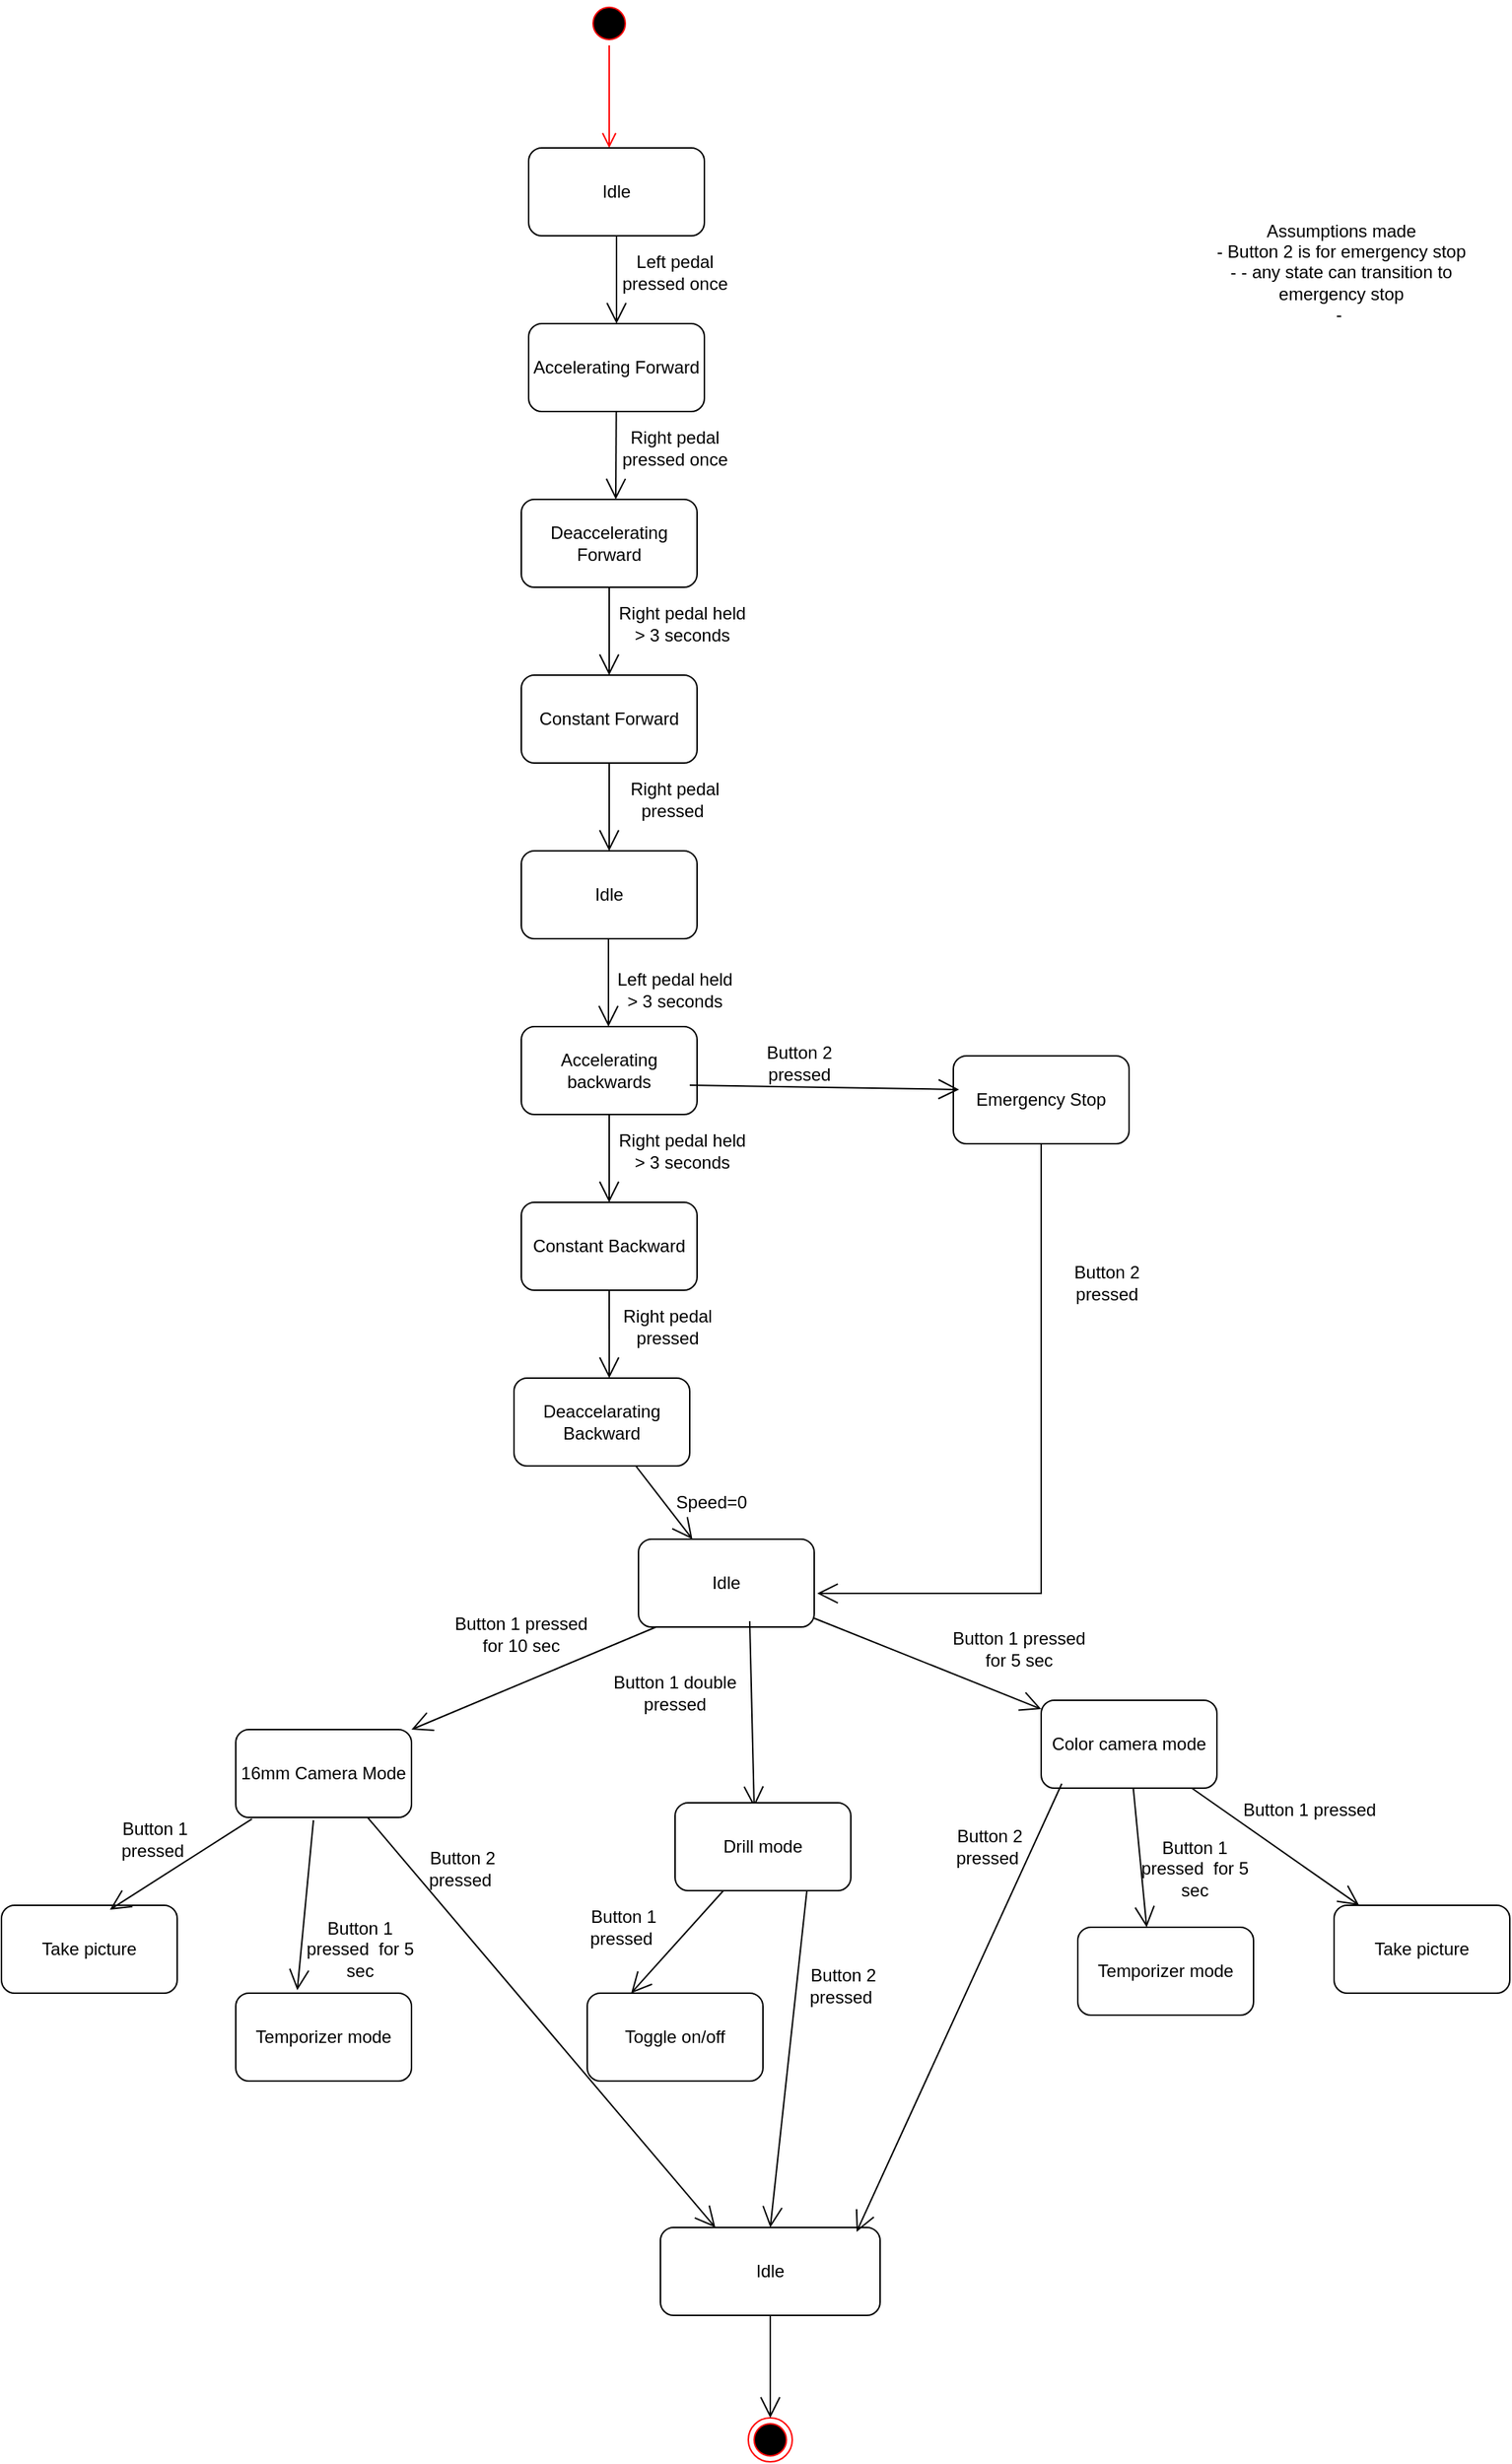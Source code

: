 <mxfile version="24.8.4">
  <diagram name="Page-1" id="_HJv9iC_N_m42WFirWRR">
    <mxGraphModel dx="2284" dy="688" grid="1" gridSize="10" guides="1" tooltips="1" connect="1" arrows="1" fold="1" page="1" pageScale="1" pageWidth="850" pageHeight="1100" math="0" shadow="0">
      <root>
        <mxCell id="0" />
        <mxCell id="1" parent="0" />
        <mxCell id="3E58UIc-xbGT09Q-NaPW-3" value="" style="ellipse;html=1;shape=startState;fillColor=#000000;strokeColor=#ff0000;" parent="1" vertex="1">
          <mxGeometry x="180" y="20" width="30" height="30" as="geometry" />
        </mxCell>
        <mxCell id="3E58UIc-xbGT09Q-NaPW-4" value="" style="edgeStyle=orthogonalEdgeStyle;html=1;verticalAlign=bottom;endArrow=open;endSize=8;strokeColor=#ff0000;rounded=0;" parent="1" source="3E58UIc-xbGT09Q-NaPW-3" edge="1">
          <mxGeometry relative="1" as="geometry">
            <mxPoint x="195" y="120" as="targetPoint" />
          </mxGeometry>
        </mxCell>
        <mxCell id="3E58UIc-xbGT09Q-NaPW-5" value="" style="ellipse;html=1;shape=endState;fillColor=#000000;strokeColor=#ff0000;" parent="1" vertex="1">
          <mxGeometry x="290" y="1670" width="30" height="30" as="geometry" />
        </mxCell>
        <mxCell id="3E58UIc-xbGT09Q-NaPW-8" value="" style="endArrow=open;endFill=1;endSize=12;html=1;rounded=0;entryX=0.5;entryY=0;entryDx=0;entryDy=0;" parent="1" target="3E58UIc-xbGT09Q-NaPW-11" edge="1">
          <mxGeometry width="160" relative="1" as="geometry">
            <mxPoint x="200" y="180" as="sourcePoint" />
            <mxPoint x="200" y="240" as="targetPoint" />
          </mxGeometry>
        </mxCell>
        <mxCell id="3E58UIc-xbGT09Q-NaPW-9" value="Left pedal pressed once" style="text;html=1;align=center;verticalAlign=middle;whiteSpace=wrap;rounded=0;" parent="1" vertex="1">
          <mxGeometry x="200" y="190" width="80" height="30" as="geometry" />
        </mxCell>
        <mxCell id="3E58UIc-xbGT09Q-NaPW-10" value="Idle" style="rounded=1;whiteSpace=wrap;html=1;" parent="1" vertex="1">
          <mxGeometry x="140" y="120" width="120" height="60" as="geometry" />
        </mxCell>
        <mxCell id="3E58UIc-xbGT09Q-NaPW-11" value="Accelerating Forward" style="rounded=1;whiteSpace=wrap;html=1;" parent="1" vertex="1">
          <mxGeometry x="140" y="240" width="120" height="60" as="geometry" />
        </mxCell>
        <mxCell id="3E58UIc-xbGT09Q-NaPW-17" value="" style="endArrow=open;endFill=1;endSize=12;html=1;rounded=0;entryX=0.5;entryY=0;entryDx=0;entryDy=0;" parent="1" source="3E58UIc-xbGT09Q-NaPW-11" edge="1">
          <mxGeometry width="160" relative="1" as="geometry">
            <mxPoint x="199.5" y="300" as="sourcePoint" />
            <mxPoint x="199.5" y="360" as="targetPoint" />
          </mxGeometry>
        </mxCell>
        <mxCell id="3E58UIc-xbGT09Q-NaPW-18" value="Deaccelerating Forward" style="rounded=1;whiteSpace=wrap;html=1;" parent="1" vertex="1">
          <mxGeometry x="135" y="360" width="120" height="60" as="geometry" />
        </mxCell>
        <mxCell id="3E58UIc-xbGT09Q-NaPW-19" value="Right pedal pressed once" style="text;html=1;align=center;verticalAlign=middle;whiteSpace=wrap;rounded=0;" parent="1" vertex="1">
          <mxGeometry x="200" y="310" width="80" height="30" as="geometry" />
        </mxCell>
        <mxCell id="3E58UIc-xbGT09Q-NaPW-20" value="" style="endArrow=open;endFill=1;endSize=12;html=1;rounded=0;" parent="1" source="3E58UIc-xbGT09Q-NaPW-18" edge="1">
          <mxGeometry width="160" relative="1" as="geometry">
            <mxPoint x="200" y="420" as="sourcePoint" />
            <mxPoint x="195" y="480" as="targetPoint" />
          </mxGeometry>
        </mxCell>
        <mxCell id="3E58UIc-xbGT09Q-NaPW-21" value="Constant Forward" style="rounded=1;whiteSpace=wrap;html=1;" parent="1" vertex="1">
          <mxGeometry x="135" y="480" width="120" height="60" as="geometry" />
        </mxCell>
        <mxCell id="3E58UIc-xbGT09Q-NaPW-22" value="Right pedal held &amp;gt; 3 seconds" style="text;html=1;align=center;verticalAlign=middle;whiteSpace=wrap;rounded=0;" parent="1" vertex="1">
          <mxGeometry x="200" y="430" width="90" height="30" as="geometry" />
        </mxCell>
        <mxCell id="3E58UIc-xbGT09Q-NaPW-23" value="" style="endArrow=open;endFill=1;endSize=12;html=1;rounded=0;entryX=0.5;entryY=0;entryDx=0;entryDy=0;" parent="1" source="3E58UIc-xbGT09Q-NaPW-21" target="3E58UIc-xbGT09Q-NaPW-25" edge="1">
          <mxGeometry width="160" relative="1" as="geometry">
            <mxPoint x="194.5" y="540" as="sourcePoint" />
            <mxPoint x="190" y="610" as="targetPoint" />
          </mxGeometry>
        </mxCell>
        <mxCell id="3E58UIc-xbGT09Q-NaPW-24" value="Right pedal pressed&amp;nbsp;" style="text;html=1;align=center;verticalAlign=middle;whiteSpace=wrap;rounded=0;" parent="1" vertex="1">
          <mxGeometry x="200" y="550" width="80" height="30" as="geometry" />
        </mxCell>
        <mxCell id="3E58UIc-xbGT09Q-NaPW-25" value="Idle" style="rounded=1;whiteSpace=wrap;html=1;" parent="1" vertex="1">
          <mxGeometry x="135" y="600" width="120" height="60" as="geometry" />
        </mxCell>
        <mxCell id="3E58UIc-xbGT09Q-NaPW-26" value="" style="endArrow=open;endFill=1;endSize=12;html=1;rounded=0;entryX=0.5;entryY=0;entryDx=0;entryDy=0;" parent="1" edge="1">
          <mxGeometry width="160" relative="1" as="geometry">
            <mxPoint x="194.5" y="660" as="sourcePoint" />
            <mxPoint x="194.5" y="720" as="targetPoint" />
          </mxGeometry>
        </mxCell>
        <mxCell id="3E58UIc-xbGT09Q-NaPW-27" value="Left pedal held &amp;gt; 3 seconds" style="text;html=1;align=center;verticalAlign=middle;whiteSpace=wrap;rounded=0;" parent="1" vertex="1">
          <mxGeometry x="195" y="680" width="90" height="30" as="geometry" />
        </mxCell>
        <mxCell id="3E58UIc-xbGT09Q-NaPW-28" value="Accelerating backwards" style="rounded=1;whiteSpace=wrap;html=1;" parent="1" vertex="1">
          <mxGeometry x="135" y="720" width="120" height="60" as="geometry" />
        </mxCell>
        <mxCell id="3E58UIc-xbGT09Q-NaPW-29" value="Right pedal held &amp;gt; 3 seconds" style="text;html=1;align=center;verticalAlign=middle;whiteSpace=wrap;rounded=0;" parent="1" vertex="1">
          <mxGeometry x="200" y="790" width="90" height="30" as="geometry" />
        </mxCell>
        <mxCell id="3E58UIc-xbGT09Q-NaPW-30" value="" style="endArrow=open;endFill=1;endSize=12;html=1;rounded=0;entryX=0.5;entryY=0;entryDx=0;entryDy=0;" parent="1" source="3E58UIc-xbGT09Q-NaPW-28" target="3E58UIc-xbGT09Q-NaPW-33" edge="1">
          <mxGeometry width="160" relative="1" as="geometry">
            <mxPoint x="194.5" y="780" as="sourcePoint" />
            <mxPoint x="194.5" y="840" as="targetPoint" />
          </mxGeometry>
        </mxCell>
        <mxCell id="3E58UIc-xbGT09Q-NaPW-33" value="Constant Backward" style="rounded=1;whiteSpace=wrap;html=1;" parent="1" vertex="1">
          <mxGeometry x="135" y="840" width="120" height="60" as="geometry" />
        </mxCell>
        <mxCell id="3E58UIc-xbGT09Q-NaPW-34" value="" style="endArrow=open;endFill=1;endSize=12;html=1;rounded=0;entryX=0.542;entryY=0;entryDx=0;entryDy=0;entryPerimeter=0;" parent="1" target="3E58UIc-xbGT09Q-NaPW-36" edge="1">
          <mxGeometry width="160" relative="1" as="geometry">
            <mxPoint x="195" y="900" as="sourcePoint" />
            <mxPoint x="195" y="960" as="targetPoint" />
          </mxGeometry>
        </mxCell>
        <mxCell id="3E58UIc-xbGT09Q-NaPW-35" value="Right pedal pressed" style="text;html=1;align=center;verticalAlign=middle;whiteSpace=wrap;rounded=0;" parent="1" vertex="1">
          <mxGeometry x="190" y="910" width="90" height="30" as="geometry" />
        </mxCell>
        <mxCell id="3E58UIc-xbGT09Q-NaPW-36" value="Deaccelarating Backward" style="rounded=1;whiteSpace=wrap;html=1;" parent="1" vertex="1">
          <mxGeometry x="130" y="960" width="120" height="60" as="geometry" />
        </mxCell>
        <mxCell id="3E58UIc-xbGT09Q-NaPW-37" value="" style="endArrow=open;endFill=1;endSize=12;html=1;rounded=0;" parent="1" source="3E58UIc-xbGT09Q-NaPW-36" target="3E58UIc-xbGT09Q-NaPW-40" edge="1">
          <mxGeometry width="160" relative="1" as="geometry">
            <mxPoint x="195" y="1020" as="sourcePoint" />
            <mxPoint x="190" y="1070" as="targetPoint" />
          </mxGeometry>
        </mxCell>
        <mxCell id="3E58UIc-xbGT09Q-NaPW-39" value="Speed=0" style="text;html=1;align=center;verticalAlign=middle;whiteSpace=wrap;rounded=0;" parent="1" vertex="1">
          <mxGeometry x="220" y="1030" width="90" height="30" as="geometry" />
        </mxCell>
        <mxCell id="3E58UIc-xbGT09Q-NaPW-40" value="Idle" style="rounded=1;whiteSpace=wrap;html=1;" parent="1" vertex="1">
          <mxGeometry x="215" y="1070" width="120" height="60" as="geometry" />
        </mxCell>
        <mxCell id="3E58UIc-xbGT09Q-NaPW-42" value="" style="endArrow=open;endFill=1;endSize=12;html=1;rounded=0;" parent="1" source="3E58UIc-xbGT09Q-NaPW-40" target="P2rx0yYDD2kP8diz2Cj--2" edge="1">
          <mxGeometry width="160" relative="1" as="geometry">
            <mxPoint x="189" y="1130" as="sourcePoint" />
            <mxPoint x="190" y="1180" as="targetPoint" />
          </mxGeometry>
        </mxCell>
        <mxCell id="3E58UIc-xbGT09Q-NaPW-43" value="Emergency Stop" style="rounded=1;whiteSpace=wrap;html=1;" parent="1" vertex="1">
          <mxGeometry x="430" y="740" width="120" height="60" as="geometry" />
        </mxCell>
        <mxCell id="3E58UIc-xbGT09Q-NaPW-44" value="" style="endArrow=open;endFill=1;endSize=12;html=1;rounded=0;entryX=0.033;entryY=0.383;entryDx=0;entryDy=0;entryPerimeter=0;" parent="1" target="3E58UIc-xbGT09Q-NaPW-43" edge="1">
          <mxGeometry width="160" relative="1" as="geometry">
            <mxPoint x="250" y="760" as="sourcePoint" />
            <mxPoint x="415" y="760" as="targetPoint" />
          </mxGeometry>
        </mxCell>
        <mxCell id="3E58UIc-xbGT09Q-NaPW-45" value="Button 2 pressed" style="text;html=1;align=center;verticalAlign=middle;whiteSpace=wrap;rounded=0;" parent="1" vertex="1">
          <mxGeometry x="280" y="730" width="90" height="30" as="geometry" />
        </mxCell>
        <mxCell id="3E58UIc-xbGT09Q-NaPW-46" value="" style="endArrow=open;endFill=1;endSize=12;html=1;rounded=0;entryX=1.017;entryY=0.617;entryDx=0;entryDy=0;entryPerimeter=0;" parent="1" source="3E58UIc-xbGT09Q-NaPW-43" target="3E58UIc-xbGT09Q-NaPW-40" edge="1">
          <mxGeometry width="160" relative="1" as="geometry">
            <mxPoint x="489.5" y="800" as="sourcePoint" />
            <mxPoint x="489.5" y="860" as="targetPoint" />
            <Array as="points">
              <mxPoint x="490" y="1107" />
            </Array>
          </mxGeometry>
        </mxCell>
        <mxCell id="3E58UIc-xbGT09Q-NaPW-48" value="Button 2 pressed" style="text;html=1;align=center;verticalAlign=middle;whiteSpace=wrap;rounded=0;" parent="1" vertex="1">
          <mxGeometry x="490" y="880" width="90" height="30" as="geometry" />
        </mxCell>
        <mxCell id="3E58UIc-xbGT09Q-NaPW-49" value="Assumptions made&lt;div&gt;- Button 2 is for emergency stop&lt;/div&gt;&lt;div&gt;- - any state can transition to emergency stop&lt;/div&gt;&lt;div&gt;-&amp;nbsp;&lt;/div&gt;" style="text;html=1;align=center;verticalAlign=middle;whiteSpace=wrap;rounded=0;" parent="1" vertex="1">
          <mxGeometry x="600" y="170" width="190" height="70" as="geometry" />
        </mxCell>
        <mxCell id="P2rx0yYDD2kP8diz2Cj--1" value="Button 1 pressed for 5 sec" style="text;html=1;align=center;verticalAlign=middle;whiteSpace=wrap;rounded=0;" vertex="1" parent="1">
          <mxGeometry x="420" y="1130" width="110" height="30" as="geometry" />
        </mxCell>
        <mxCell id="P2rx0yYDD2kP8diz2Cj--2" value="Color camera mode" style="rounded=1;whiteSpace=wrap;html=1;" vertex="1" parent="1">
          <mxGeometry x="490" y="1180" width="120" height="60" as="geometry" />
        </mxCell>
        <mxCell id="P2rx0yYDD2kP8diz2Cj--3" value="Button 1 pressed&amp;nbsp;" style="text;html=1;align=center;verticalAlign=middle;whiteSpace=wrap;rounded=0;" vertex="1" parent="1">
          <mxGeometry x="620" y="1240" width="110" height="30" as="geometry" />
        </mxCell>
        <mxCell id="P2rx0yYDD2kP8diz2Cj--4" value="" style="endArrow=open;endFill=1;endSize=12;html=1;rounded=0;" edge="1" parent="1" source="P2rx0yYDD2kP8diz2Cj--2" target="P2rx0yYDD2kP8diz2Cj--5">
          <mxGeometry width="160" relative="1" as="geometry">
            <mxPoint x="189" y="1240" as="sourcePoint" />
            <mxPoint x="189" y="1290" as="targetPoint" />
          </mxGeometry>
        </mxCell>
        <mxCell id="P2rx0yYDD2kP8diz2Cj--5" value="Take picture" style="rounded=1;whiteSpace=wrap;html=1;" vertex="1" parent="1">
          <mxGeometry x="690" y="1320" width="120" height="60" as="geometry" />
        </mxCell>
        <mxCell id="P2rx0yYDD2kP8diz2Cj--6" value="" style="endArrow=open;endFill=1;endSize=12;html=1;rounded=0;exitX=0.1;exitY=1;exitDx=0;exitDy=0;exitPerimeter=0;entryX=1;entryY=0;entryDx=0;entryDy=0;" edge="1" parent="1" source="3E58UIc-xbGT09Q-NaPW-40" target="P2rx0yYDD2kP8diz2Cj--7">
          <mxGeometry width="160" relative="1" as="geometry">
            <mxPoint x="260" y="1139" as="sourcePoint" />
            <mxPoint x="70" y="1200" as="targetPoint" />
          </mxGeometry>
        </mxCell>
        <mxCell id="P2rx0yYDD2kP8diz2Cj--7" value="16mm Camera Mode" style="rounded=1;whiteSpace=wrap;html=1;" vertex="1" parent="1">
          <mxGeometry x="-60" y="1200" width="120" height="60" as="geometry" />
        </mxCell>
        <mxCell id="P2rx0yYDD2kP8diz2Cj--8" value="Button 1 pressed for 10 sec" style="text;html=1;align=center;verticalAlign=middle;whiteSpace=wrap;rounded=0;" vertex="1" parent="1">
          <mxGeometry x="80" y="1120" width="110" height="30" as="geometry" />
        </mxCell>
        <mxCell id="P2rx0yYDD2kP8diz2Cj--9" value="" style="endArrow=open;endFill=1;endSize=12;html=1;rounded=0;exitX=0.633;exitY=0.933;exitDx=0;exitDy=0;exitPerimeter=0;entryX=0.45;entryY=0.05;entryDx=0;entryDy=0;entryPerimeter=0;" edge="1" parent="1" source="3E58UIc-xbGT09Q-NaPW-40" target="P2rx0yYDD2kP8diz2Cj--10">
          <mxGeometry width="160" relative="1" as="geometry">
            <mxPoint x="260" y="1210" as="sourcePoint" />
            <mxPoint x="206" y="1250" as="targetPoint" />
          </mxGeometry>
        </mxCell>
        <mxCell id="P2rx0yYDD2kP8diz2Cj--10" value="Drill mode" style="rounded=1;whiteSpace=wrap;html=1;" vertex="1" parent="1">
          <mxGeometry x="240" y="1250" width="120" height="60" as="geometry" />
        </mxCell>
        <mxCell id="P2rx0yYDD2kP8diz2Cj--11" value="Button 1 double pressed" style="text;html=1;align=center;verticalAlign=middle;whiteSpace=wrap;rounded=0;" vertex="1" parent="1">
          <mxGeometry x="185" y="1160" width="110" height="30" as="geometry" />
        </mxCell>
        <mxCell id="P2rx0yYDD2kP8diz2Cj--12" value="Take picture" style="rounded=1;whiteSpace=wrap;html=1;" vertex="1" parent="1">
          <mxGeometry x="-220" y="1320" width="120" height="60" as="geometry" />
        </mxCell>
        <mxCell id="P2rx0yYDD2kP8diz2Cj--13" value="Button 1 pressed&amp;nbsp;" style="text;html=1;align=center;verticalAlign=middle;whiteSpace=wrap;rounded=0;" vertex="1" parent="1">
          <mxGeometry x="-160" y="1260" width="90" height="30" as="geometry" />
        </mxCell>
        <mxCell id="P2rx0yYDD2kP8diz2Cj--14" value="" style="endArrow=open;endFill=1;endSize=12;html=1;rounded=0;entryX=0.617;entryY=0.05;entryDx=0;entryDy=0;entryPerimeter=0;exitX=0.092;exitY=1.017;exitDx=0;exitDy=0;exitPerimeter=0;" edge="1" parent="1" source="P2rx0yYDD2kP8diz2Cj--7" target="P2rx0yYDD2kP8diz2Cj--12">
          <mxGeometry width="160" relative="1" as="geometry">
            <mxPoint x="90" y="1260" as="sourcePoint" />
            <mxPoint x="90" y="1310" as="targetPoint" />
          </mxGeometry>
        </mxCell>
        <mxCell id="P2rx0yYDD2kP8diz2Cj--15" value="Button 1 pressed&amp;nbsp; for 5 sec" style="text;html=1;align=center;verticalAlign=middle;whiteSpace=wrap;rounded=0;" vertex="1" parent="1">
          <mxGeometry x="-20" y="1335" width="90" height="30" as="geometry" />
        </mxCell>
        <mxCell id="P2rx0yYDD2kP8diz2Cj--16" value="Temporizer mode" style="rounded=1;whiteSpace=wrap;html=1;" vertex="1" parent="1">
          <mxGeometry x="-60" y="1380" width="120" height="60" as="geometry" />
        </mxCell>
        <mxCell id="P2rx0yYDD2kP8diz2Cj--17" value="" style="endArrow=open;endFill=1;endSize=12;html=1;rounded=0;entryX=0.35;entryY=-0.033;entryDx=0;entryDy=0;entryPerimeter=0;exitX=0.442;exitY=1.033;exitDx=0;exitDy=0;exitPerimeter=0;" edge="1" parent="1" source="P2rx0yYDD2kP8diz2Cj--7" target="P2rx0yYDD2kP8diz2Cj--16">
          <mxGeometry width="160" relative="1" as="geometry">
            <mxPoint x="27" y="1310" as="sourcePoint" />
            <mxPoint x="-70" y="1372" as="targetPoint" />
          </mxGeometry>
        </mxCell>
        <mxCell id="P2rx0yYDD2kP8diz2Cj--18" value="" style="endArrow=open;endFill=1;endSize=12;html=1;rounded=0;exitX=0.75;exitY=1;exitDx=0;exitDy=0;entryX=0.25;entryY=0;entryDx=0;entryDy=0;" edge="1" parent="1" source="P2rx0yYDD2kP8diz2Cj--7" target="P2rx0yYDD2kP8diz2Cj--19">
          <mxGeometry width="160" relative="1" as="geometry">
            <mxPoint x="51" y="1260" as="sourcePoint" />
            <mxPoint x="120" y="1330" as="targetPoint" />
          </mxGeometry>
        </mxCell>
        <mxCell id="P2rx0yYDD2kP8diz2Cj--19" value="Idle" style="rounded=1;whiteSpace=wrap;html=1;" vertex="1" parent="1">
          <mxGeometry x="230" y="1540" width="150" height="60" as="geometry" />
        </mxCell>
        <mxCell id="P2rx0yYDD2kP8diz2Cj--20" value="Button 2 pressed&amp;nbsp;" style="text;html=1;align=center;verticalAlign=middle;whiteSpace=wrap;rounded=0;" vertex="1" parent="1">
          <mxGeometry x="50" y="1280" width="90" height="30" as="geometry" />
        </mxCell>
        <mxCell id="P2rx0yYDD2kP8diz2Cj--21" value="Button 1 pressed&amp;nbsp; for 5 sec" style="text;html=1;align=center;verticalAlign=middle;whiteSpace=wrap;rounded=0;" vertex="1" parent="1">
          <mxGeometry x="550" y="1280" width="90" height="30" as="geometry" />
        </mxCell>
        <mxCell id="P2rx0yYDD2kP8diz2Cj--22" value="" style="endArrow=open;endFill=1;endSize=12;html=1;rounded=0;entryX=0.392;entryY=0;entryDx=0;entryDy=0;entryPerimeter=0;" edge="1" parent="1" source="P2rx0yYDD2kP8diz2Cj--2" target="P2rx0yYDD2kP8diz2Cj--23">
          <mxGeometry width="160" relative="1" as="geometry">
            <mxPoint x="550" y="1240" as="sourcePoint" />
            <mxPoint x="560" y="1330" as="targetPoint" />
          </mxGeometry>
        </mxCell>
        <mxCell id="P2rx0yYDD2kP8diz2Cj--23" value="Temporizer mode" style="rounded=1;whiteSpace=wrap;html=1;" vertex="1" parent="1">
          <mxGeometry x="515" y="1335" width="120" height="60" as="geometry" />
        </mxCell>
        <mxCell id="P2rx0yYDD2kP8diz2Cj--24" value="Button 2 pressed&amp;nbsp;" style="text;html=1;align=center;verticalAlign=middle;whiteSpace=wrap;rounded=0;" vertex="1" parent="1">
          <mxGeometry x="410" y="1265" width="90" height="30" as="geometry" />
        </mxCell>
        <mxCell id="P2rx0yYDD2kP8diz2Cj--25" value="" style="endArrow=open;endFill=1;endSize=12;html=1;rounded=0;entryX=0.893;entryY=0.05;entryDx=0;entryDy=0;entryPerimeter=0;exitX=0.117;exitY=0.95;exitDx=0;exitDy=0;exitPerimeter=0;" edge="1" parent="1" source="P2rx0yYDD2kP8diz2Cj--2" target="P2rx0yYDD2kP8diz2Cj--19">
          <mxGeometry width="160" relative="1" as="geometry">
            <mxPoint x="501" y="1249" as="sourcePoint" />
            <mxPoint x="490" y="1365" as="targetPoint" />
          </mxGeometry>
        </mxCell>
        <mxCell id="P2rx0yYDD2kP8diz2Cj--26" value="Button 1 pressed&amp;nbsp;" style="text;html=1;align=center;verticalAlign=middle;whiteSpace=wrap;rounded=0;" vertex="1" parent="1">
          <mxGeometry x="160" y="1320" width="90" height="30" as="geometry" />
        </mxCell>
        <mxCell id="P2rx0yYDD2kP8diz2Cj--27" value="" style="endArrow=open;endFill=1;endSize=12;html=1;rounded=0;entryX=0.25;entryY=0;entryDx=0;entryDy=0;" edge="1" parent="1" source="P2rx0yYDD2kP8diz2Cj--10" target="P2rx0yYDD2kP8diz2Cj--28">
          <mxGeometry width="160" relative="1" as="geometry">
            <mxPoint x="320" y="1308.5" as="sourcePoint" />
            <mxPoint x="386" y="1381.5" as="targetPoint" />
          </mxGeometry>
        </mxCell>
        <mxCell id="P2rx0yYDD2kP8diz2Cj--28" value="Toggle on/off" style="rounded=1;whiteSpace=wrap;html=1;" vertex="1" parent="1">
          <mxGeometry x="180" y="1380" width="120" height="60" as="geometry" />
        </mxCell>
        <mxCell id="P2rx0yYDD2kP8diz2Cj--29" value="Button 2 pressed&amp;nbsp;" style="text;html=1;align=center;verticalAlign=middle;whiteSpace=wrap;rounded=0;" vertex="1" parent="1">
          <mxGeometry x="310" y="1360" width="90" height="30" as="geometry" />
        </mxCell>
        <mxCell id="P2rx0yYDD2kP8diz2Cj--30" value="" style="endArrow=open;endFill=1;endSize=12;html=1;rounded=0;entryX=0.5;entryY=0;entryDx=0;entryDy=0;" edge="1" parent="1" target="P2rx0yYDD2kP8diz2Cj--19">
          <mxGeometry width="160" relative="1" as="geometry">
            <mxPoint x="330" y="1310" as="sourcePoint" />
            <mxPoint x="290" y="1446.5" as="targetPoint" />
          </mxGeometry>
        </mxCell>
        <mxCell id="P2rx0yYDD2kP8diz2Cj--31" value="" style="endArrow=open;endFill=1;endSize=12;html=1;rounded=0;" edge="1" parent="1" source="P2rx0yYDD2kP8diz2Cj--19" target="3E58UIc-xbGT09Q-NaPW-5">
          <mxGeometry width="160" relative="1" as="geometry">
            <mxPoint x="310" y="1630" as="sourcePoint" />
            <mxPoint x="295" y="1716" as="targetPoint" />
          </mxGeometry>
        </mxCell>
      </root>
    </mxGraphModel>
  </diagram>
</mxfile>
